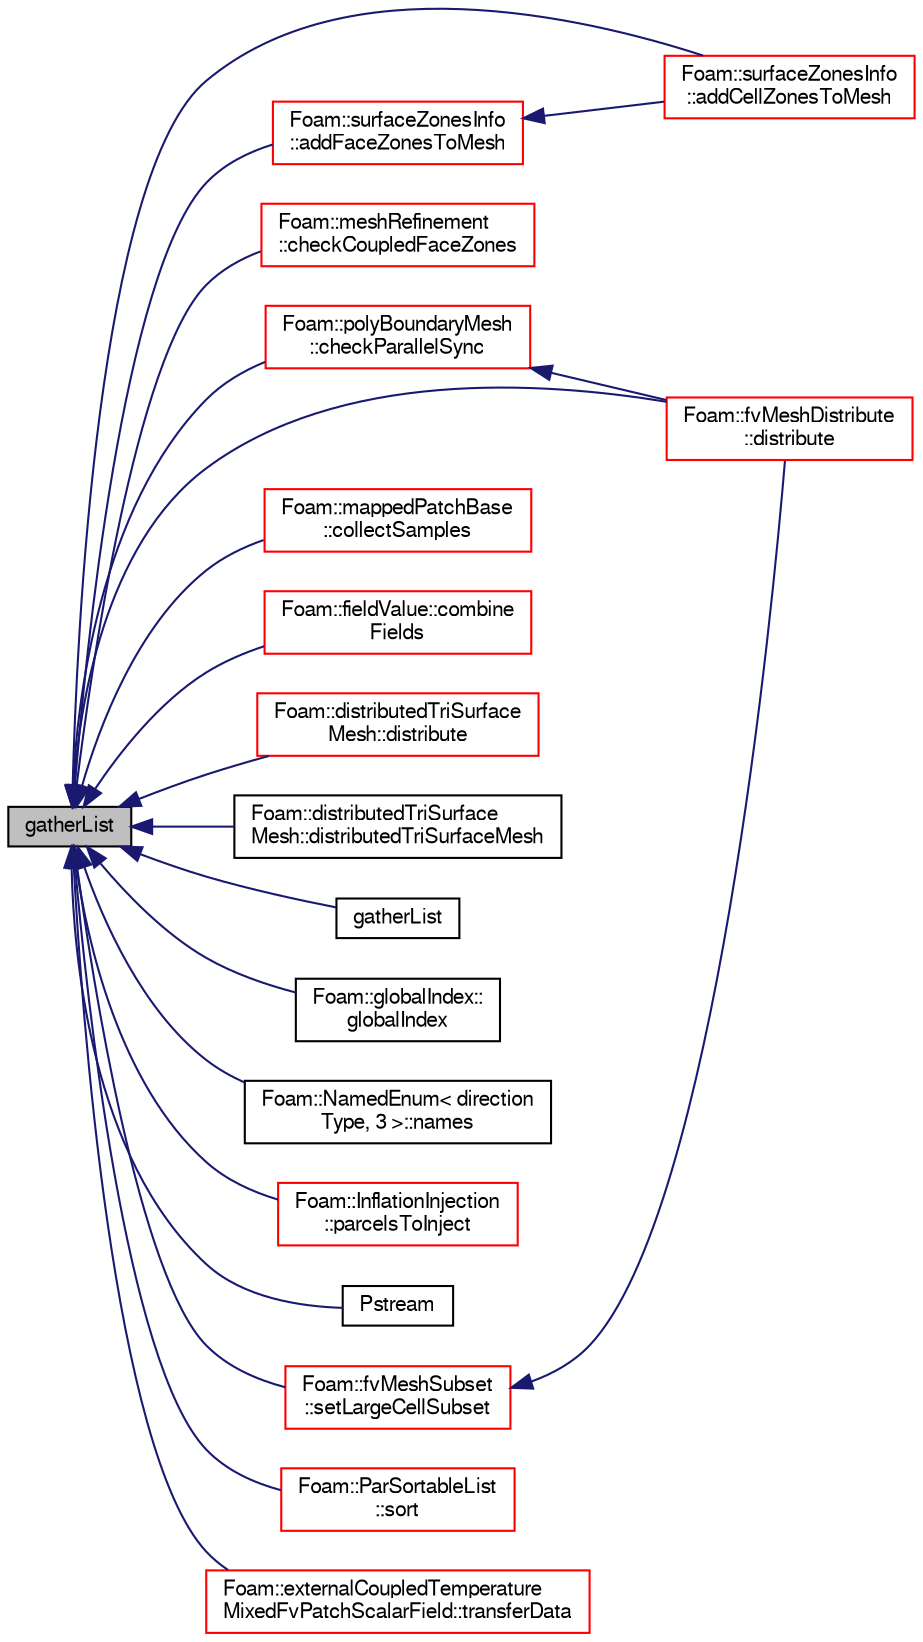 digraph "gatherList"
{
  bgcolor="transparent";
  edge [fontname="FreeSans",fontsize="10",labelfontname="FreeSans",labelfontsize="10"];
  node [fontname="FreeSans",fontsize="10",shape=record];
  rankdir="LR";
  Node4269 [label="gatherList",height=0.2,width=0.4,color="black", fillcolor="grey75", style="filled", fontcolor="black"];
  Node4269 -> Node4270 [dir="back",color="midnightblue",fontsize="10",style="solid",fontname="FreeSans"];
  Node4270 [label="Foam::surfaceZonesInfo\l::addCellZonesToMesh",height=0.2,width=0.4,color="red",URL="$a24690.html#aa53d4178cbd81300b311053db36e519d"];
  Node4269 -> Node4300 [dir="back",color="midnightblue",fontsize="10",style="solid",fontname="FreeSans"];
  Node4300 [label="Foam::surfaceZonesInfo\l::addFaceZonesToMesh",height=0.2,width=0.4,color="red",URL="$a24690.html#a6b6401890b961882e87246caf901f8a4"];
  Node4300 -> Node4270 [dir="back",color="midnightblue",fontsize="10",style="solid",fontname="FreeSans"];
  Node4269 -> Node4301 [dir="back",color="midnightblue",fontsize="10",style="solid",fontname="FreeSans"];
  Node4301 [label="Foam::meshRefinement\l::checkCoupledFaceZones",height=0.2,width=0.4,color="red",URL="$a24662.html#a9ba55ad37b0d2cb2314d246df7da8040",tooltip="Helper function: check that face zones are synced. "];
  Node4269 -> Node4302 [dir="back",color="midnightblue",fontsize="10",style="solid",fontname="FreeSans"];
  Node4302 [label="Foam::polyBoundaryMesh\l::checkParallelSync",height=0.2,width=0.4,color="red",URL="$a27402.html#ae0d853449ed62624abe28bda852337c6",tooltip="Check whether all procs have all patches and in same order. Return. "];
  Node4302 -> Node4303 [dir="back",color="midnightblue",fontsize="10",style="solid",fontname="FreeSans"];
  Node4303 [label="Foam::fvMeshDistribute\l::distribute",height=0.2,width=0.4,color="red",URL="$a21454.html#acb11a389cf765470aea69d37a526cf1f",tooltip="Send cells to neighbours according to distribution. "];
  Node4269 -> Node4398 [dir="back",color="midnightblue",fontsize="10",style="solid",fontname="FreeSans"];
  Node4398 [label="Foam::mappedPatchBase\l::collectSamples",height=0.2,width=0.4,color="red",URL="$a25094.html#ab1618c1176c64f4ba0d6eb97f7f87c7e",tooltip="Collect single list of samples and originating processor+face. "];
  Node4269 -> Node4399 [dir="back",color="midnightblue",fontsize="10",style="solid",fontname="FreeSans"];
  Node4399 [label="Foam::fieldValue::combine\lFields",height=0.2,width=0.4,color="red",URL="$a28730.html#ae9e87db5645f020a41378fc7fcd9b8bd",tooltip="Combine fields from all processor domains into single field. "];
  Node4269 -> Node4303 [dir="back",color="midnightblue",fontsize="10",style="solid",fontname="FreeSans"];
  Node4269 -> Node4408 [dir="back",color="midnightblue",fontsize="10",style="solid",fontname="FreeSans"];
  Node4408 [label="Foam::distributedTriSurface\lMesh::distribute",height=0.2,width=0.4,color="red",URL="$a28642.html#a30b981a389a43e4853d4dec45e4e5edb",tooltip="Set bounds of surface. Bounds currently set as list of. "];
  Node4269 -> Node4418 [dir="back",color="midnightblue",fontsize="10",style="solid",fontname="FreeSans"];
  Node4418 [label="Foam::distributedTriSurface\lMesh::distributedTriSurfaceMesh",height=0.2,width=0.4,color="black",URL="$a28642.html#aca5024ec1e8a72b51120c1848a736d14",tooltip="Construct from triSurface. "];
  Node4269 -> Node4419 [dir="back",color="midnightblue",fontsize="10",style="solid",fontname="FreeSans"];
  Node4419 [label="gatherList",height=0.2,width=0.4,color="black",URL="$a26250.html#af27b07dfe4135fca416456ae1b323211",tooltip="Like above but switches between linear/tree communication. "];
  Node4269 -> Node4420 [dir="back",color="midnightblue",fontsize="10",style="solid",fontname="FreeSans"];
  Node4420 [label="Foam::globalIndex::\lglobalIndex",height=0.2,width=0.4,color="black",URL="$a27330.html#a39ebbeaca6850dfbcf3f8c2d7305feb9",tooltip="Construct from local max size. Does communication with default. "];
  Node4269 -> Node4321 [dir="back",color="midnightblue",fontsize="10",style="solid",fontname="FreeSans"];
  Node4321 [label="Foam::NamedEnum\< direction\lType, 3 \>::names",height=0.2,width=0.4,color="black",URL="$a25998.html#a7350da3a0edd92cd11e6c479c9967dc8"];
  Node4269 -> Node4421 [dir="back",color="midnightblue",fontsize="10",style="solid",fontname="FreeSans"];
  Node4421 [label="Foam::InflationInjection\l::parcelsToInject",height=0.2,width=0.4,color="red",URL="$a24070.html#a4c4730db6620caeb697dfb15e7ed265a",tooltip="Number of parcels to introduce relative to SOI. "];
  Node4269 -> Node4424 [dir="back",color="midnightblue",fontsize="10",style="solid",fontname="FreeSans"];
  Node4424 [label="Pstream",height=0.2,width=0.4,color="black",URL="$a26250.html#a2b31c5d4673e1c7d7366b8b6bf47830d",tooltip="Construct given optional buffer size. "];
  Node4269 -> Node4425 [dir="back",color="midnightblue",fontsize="10",style="solid",fontname="FreeSans"];
  Node4425 [label="Foam::fvMeshSubset\l::setLargeCellSubset",height=0.2,width=0.4,color="red",URL="$a22790.html#aa5aecd31ebb23c10811eb60949808165",tooltip="Set the subset from all cells with region == currentRegion. "];
  Node4425 -> Node4303 [dir="back",color="midnightblue",fontsize="10",style="solid",fontname="FreeSans"];
  Node4269 -> Node4433 [dir="back",color="midnightblue",fontsize="10",style="solid",fontname="FreeSans"];
  Node4433 [label="Foam::ParSortableList\l::sort",height=0.2,width=0.4,color="red",URL="$a25970.html#a47fdc9eea42b6975cdc835bb2e08810e",tooltip="(stable) sort the list (if changed after construction time) "];
  Node4269 -> Node4435 [dir="back",color="midnightblue",fontsize="10",style="solid",fontname="FreeSans"];
  Node4435 [label="Foam::externalCoupledTemperature\lMixedFvPatchScalarField::transferData",height=0.2,width=0.4,color="red",URL="$a30778.html#aaead10f96672ca2a1e5c291111cebf1e",tooltip="Transfer data for external source. "];
}
